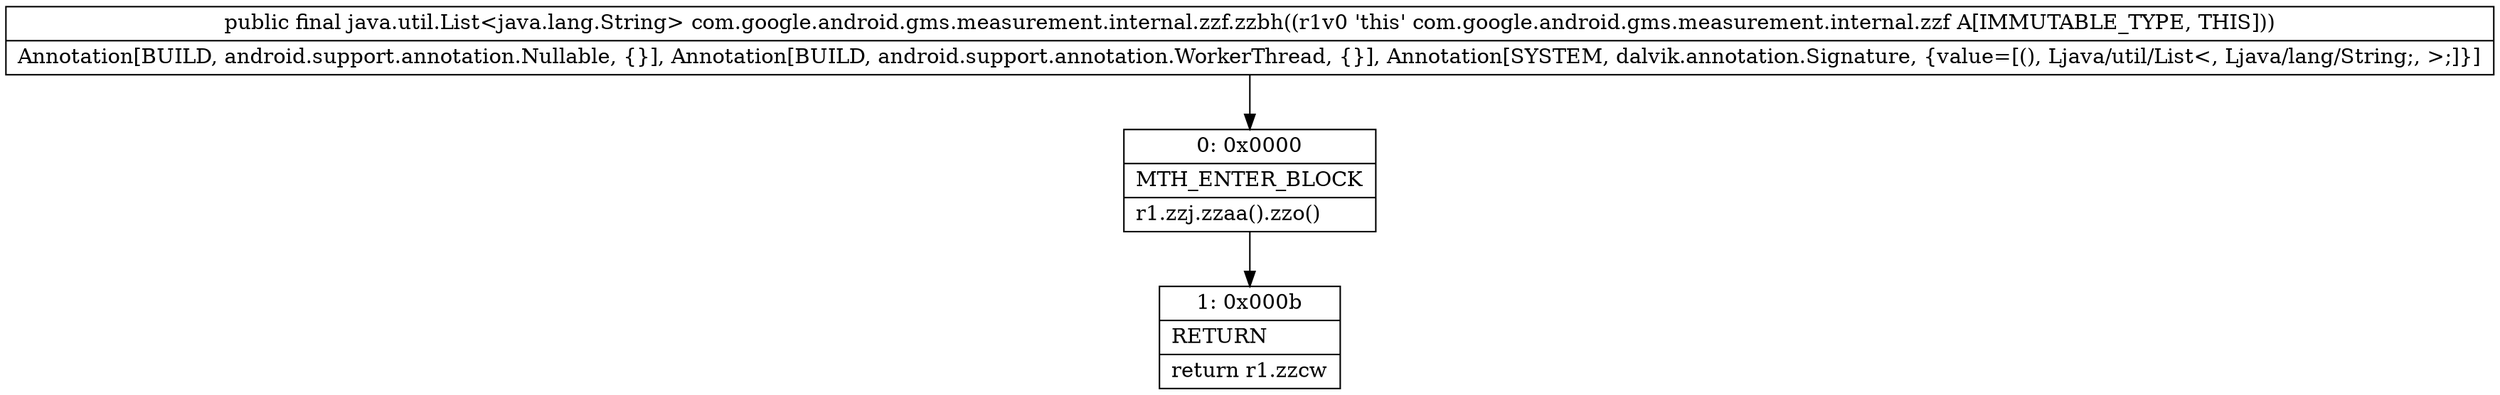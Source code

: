 digraph "CFG forcom.google.android.gms.measurement.internal.zzf.zzbh()Ljava\/util\/List;" {
Node_0 [shape=record,label="{0\:\ 0x0000|MTH_ENTER_BLOCK\l|r1.zzj.zzaa().zzo()\l}"];
Node_1 [shape=record,label="{1\:\ 0x000b|RETURN\l|return r1.zzcw\l}"];
MethodNode[shape=record,label="{public final java.util.List\<java.lang.String\> com.google.android.gms.measurement.internal.zzf.zzbh((r1v0 'this' com.google.android.gms.measurement.internal.zzf A[IMMUTABLE_TYPE, THIS]))  | Annotation[BUILD, android.support.annotation.Nullable, \{\}], Annotation[BUILD, android.support.annotation.WorkerThread, \{\}], Annotation[SYSTEM, dalvik.annotation.Signature, \{value=[(), Ljava\/util\/List\<, Ljava\/lang\/String;, \>;]\}]\l}"];
MethodNode -> Node_0;
Node_0 -> Node_1;
}


